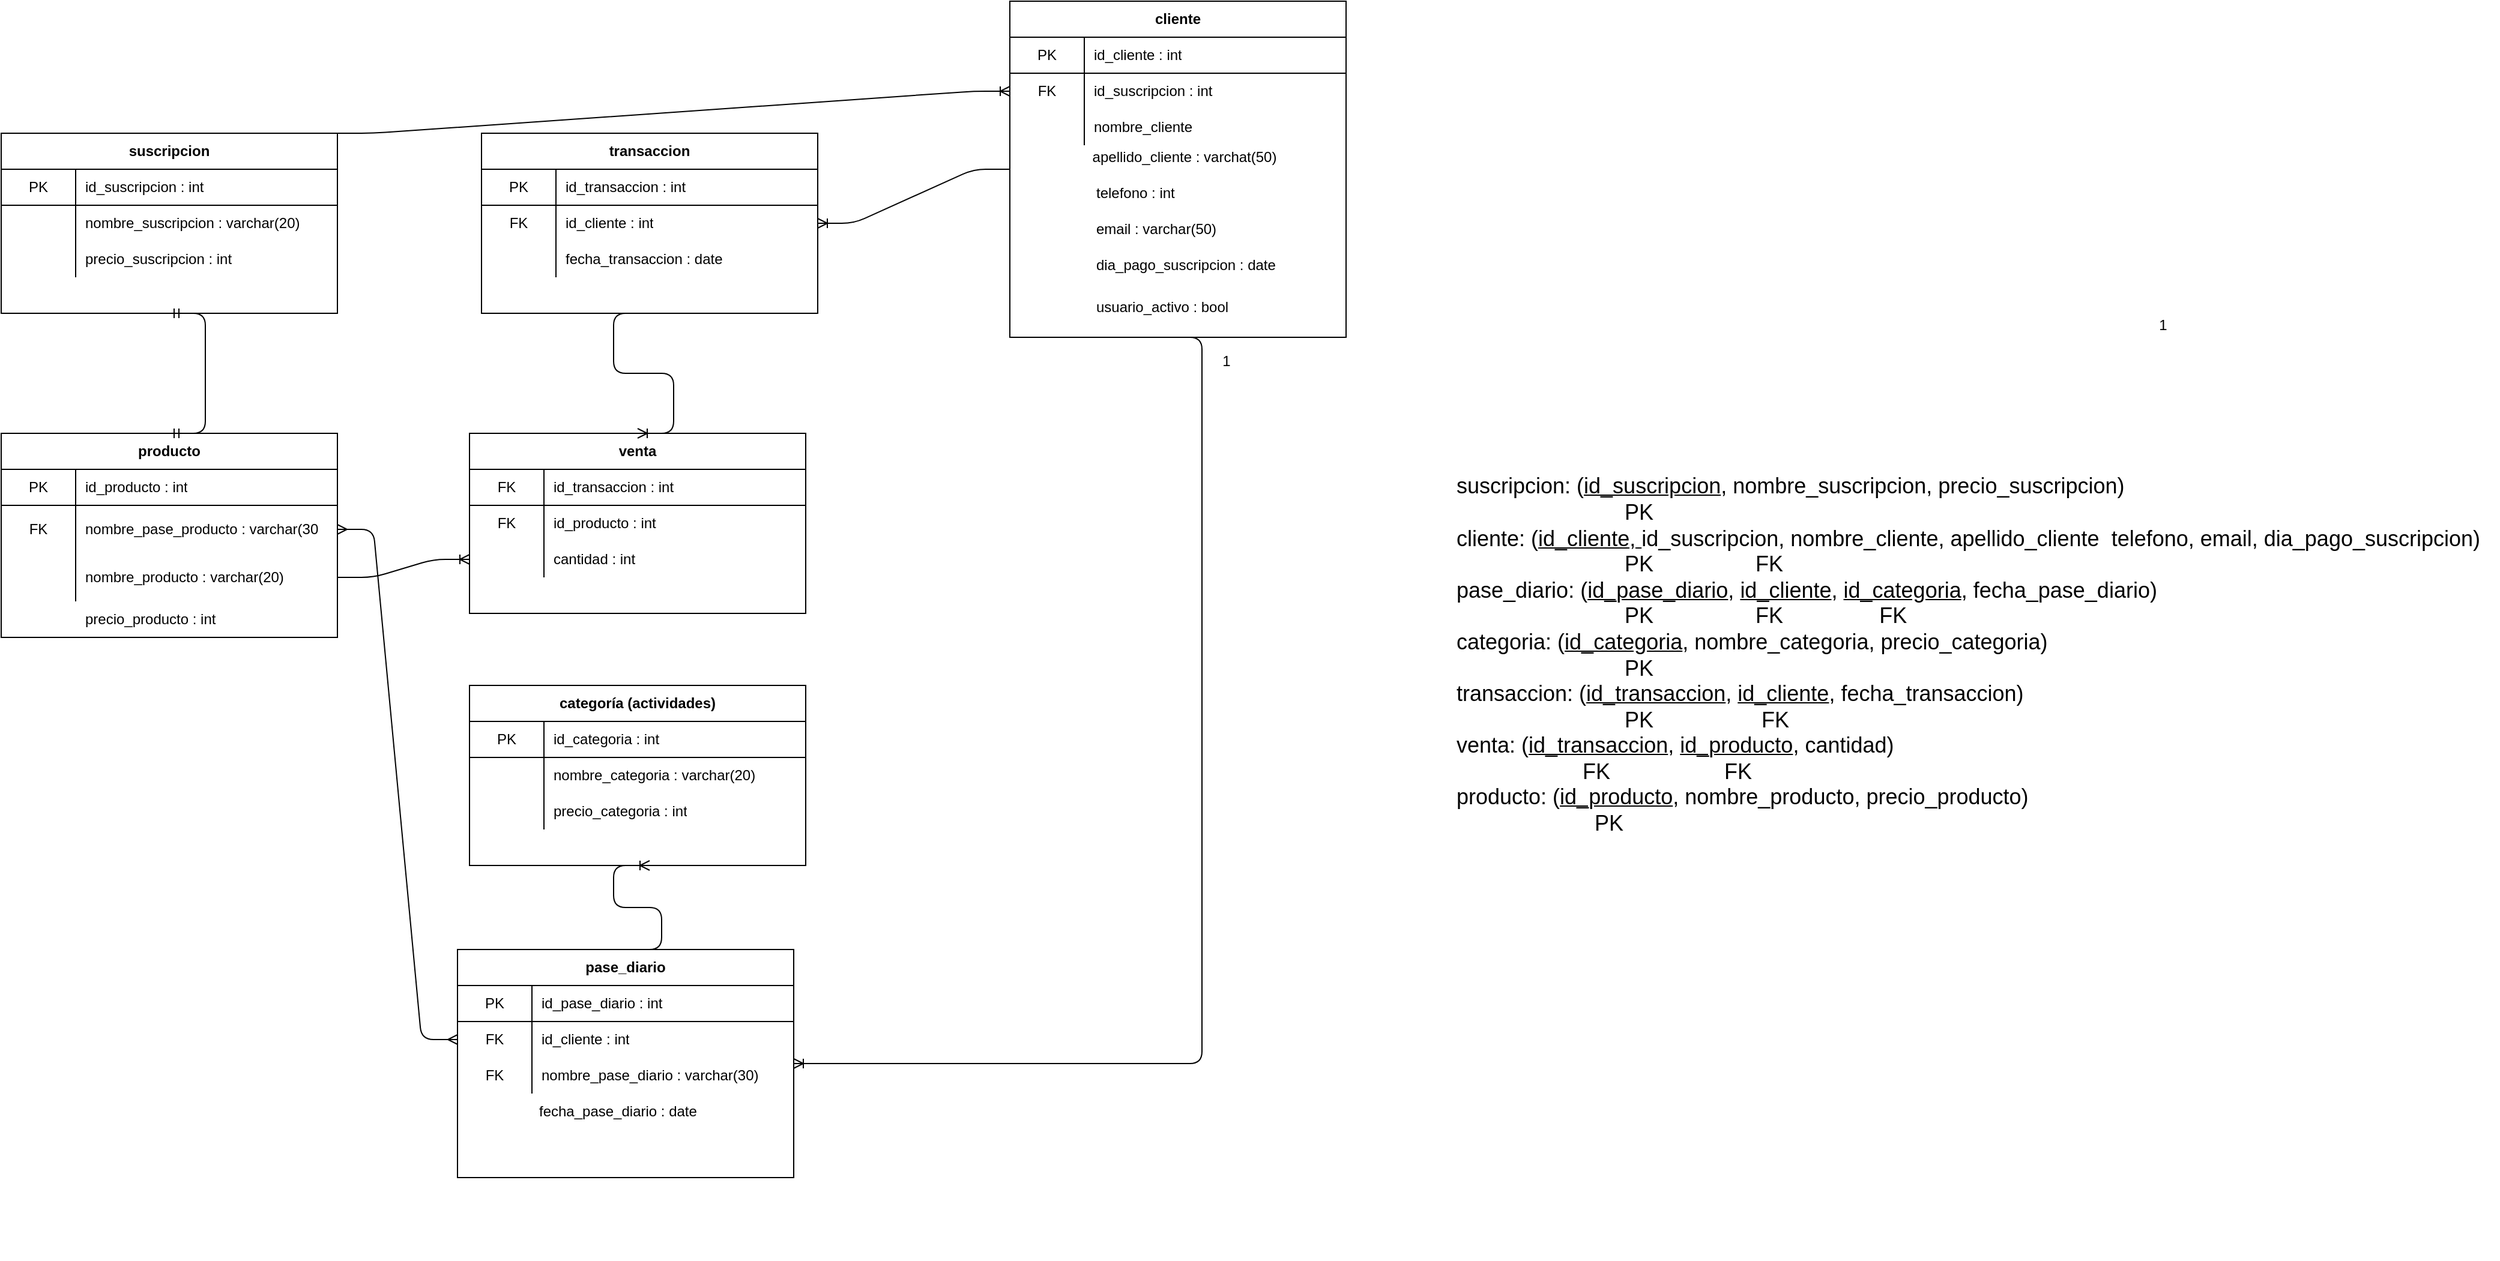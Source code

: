 <mxfile version="14.2.7" type="github">
  <diagram id="dRi1WNuKZ7to45wVX6cX" name="Page-1">
    <mxGraphModel dx="2249" dy="1967" grid="1" gridSize="10" guides="1" tooltips="1" connect="1" arrows="1" fold="1" page="1" pageScale="1" pageWidth="827" pageHeight="1169" math="0" shadow="0">
      <root>
        <mxCell id="0" />
        <mxCell id="1" parent="0" />
        <mxCell id="D7JM032t7icIQJki6IqY-10" value="1" style="text;html=1;resizable=0;autosize=1;align=center;verticalAlign=middle;points=[];fillColor=none;strokeColor=none;rounded=0;" vertex="1" parent="1">
          <mxGeometry x="510" y="240" width="20" height="20" as="geometry" />
        </mxCell>
        <mxCell id="D7JM032t7icIQJki6IqY-12" style="edgeStyle=none;rounded=0;orthogonalLoop=1;jettySize=auto;html=1;" edge="1" parent="1">
          <mxGeometry relative="1" as="geometry">
            <mxPoint x="496.5" y="990.0" as="targetPoint" />
            <mxPoint x="496.5" y="990" as="sourcePoint" />
          </mxGeometry>
        </mxCell>
        <mxCell id="D7JM032t7icIQJki6IqY-31" value="1" style="text;html=1;resizable=0;autosize=1;align=center;verticalAlign=middle;points=[];fillColor=none;strokeColor=none;rounded=0;" vertex="1" parent="1">
          <mxGeometry x="1290" y="210" width="20" height="20" as="geometry" />
        </mxCell>
        <mxCell id="D7JM032t7icIQJki6IqY-44" value="suscripcion" style="shape=table;html=1;whiteSpace=wrap;startSize=30;container=1;collapsible=0;childLayout=tableLayout;fixedRows=1;rowLines=0;fontStyle=1;align=center;" vertex="1" parent="1">
          <mxGeometry x="-500" y="60" width="280" height="150" as="geometry" />
        </mxCell>
        <mxCell id="D7JM032t7icIQJki6IqY-45" value="" style="shape=partialRectangle;html=1;whiteSpace=wrap;collapsible=0;dropTarget=0;pointerEvents=0;fillColor=none;top=0;left=0;bottom=1;right=0;points=[[0,0.5],[1,0.5]];portConstraint=eastwest;" vertex="1" parent="D7JM032t7icIQJki6IqY-44">
          <mxGeometry y="30" width="280" height="30" as="geometry" />
        </mxCell>
        <mxCell id="D7JM032t7icIQJki6IqY-46" value="PK" style="shape=partialRectangle;html=1;whiteSpace=wrap;connectable=0;fillColor=none;top=0;left=0;bottom=0;right=0;overflow=hidden;" vertex="1" parent="D7JM032t7icIQJki6IqY-45">
          <mxGeometry width="62" height="30" as="geometry" />
        </mxCell>
        <mxCell id="D7JM032t7icIQJki6IqY-47" value="id_suscripcion : int" style="shape=partialRectangle;html=1;whiteSpace=wrap;connectable=0;fillColor=none;top=0;left=0;bottom=0;right=0;align=left;spacingLeft=6;overflow=hidden;" vertex="1" parent="D7JM032t7icIQJki6IqY-45">
          <mxGeometry x="62" width="218" height="30" as="geometry" />
        </mxCell>
        <mxCell id="D7JM032t7icIQJki6IqY-48" value="" style="shape=partialRectangle;html=1;whiteSpace=wrap;collapsible=0;dropTarget=0;pointerEvents=0;fillColor=none;top=0;left=0;bottom=0;right=0;points=[[0,0.5],[1,0.5]];portConstraint=eastwest;" vertex="1" parent="D7JM032t7icIQJki6IqY-44">
          <mxGeometry y="60" width="280" height="30" as="geometry" />
        </mxCell>
        <mxCell id="D7JM032t7icIQJki6IqY-49" value="" style="shape=partialRectangle;html=1;whiteSpace=wrap;connectable=0;fillColor=none;top=0;left=0;bottom=0;right=0;overflow=hidden;" vertex="1" parent="D7JM032t7icIQJki6IqY-48">
          <mxGeometry width="62" height="30" as="geometry" />
        </mxCell>
        <mxCell id="D7JM032t7icIQJki6IqY-50" value="nombre_suscripcion : varchar(20)&amp;nbsp;" style="shape=partialRectangle;html=1;whiteSpace=wrap;connectable=0;fillColor=none;top=0;left=0;bottom=0;right=0;align=left;spacingLeft=6;overflow=hidden;" vertex="1" parent="D7JM032t7icIQJki6IqY-48">
          <mxGeometry x="62" width="218" height="30" as="geometry" />
        </mxCell>
        <mxCell id="D7JM032t7icIQJki6IqY-51" value="" style="shape=partialRectangle;html=1;whiteSpace=wrap;collapsible=0;dropTarget=0;pointerEvents=0;fillColor=none;top=0;left=0;bottom=0;right=0;points=[[0,0.5],[1,0.5]];portConstraint=eastwest;" vertex="1" parent="D7JM032t7icIQJki6IqY-44">
          <mxGeometry y="90" width="280" height="30" as="geometry" />
        </mxCell>
        <mxCell id="D7JM032t7icIQJki6IqY-52" value="" style="shape=partialRectangle;html=1;whiteSpace=wrap;connectable=0;fillColor=none;top=0;left=0;bottom=0;right=0;overflow=hidden;" vertex="1" parent="D7JM032t7icIQJki6IqY-51">
          <mxGeometry width="62" height="30" as="geometry" />
        </mxCell>
        <mxCell id="D7JM032t7icIQJki6IqY-53" value="precio_suscripcion : int" style="shape=partialRectangle;html=1;whiteSpace=wrap;connectable=0;fillColor=none;top=0;left=0;bottom=0;right=0;align=left;spacingLeft=6;overflow=hidden;" vertex="1" parent="D7JM032t7icIQJki6IqY-51">
          <mxGeometry x="62" width="218" height="30" as="geometry" />
        </mxCell>
        <mxCell id="D7JM032t7icIQJki6IqY-54" value="cliente" style="shape=table;html=1;whiteSpace=wrap;startSize=30;container=1;collapsible=0;childLayout=tableLayout;fixedRows=1;rowLines=0;fontStyle=1;align=center;" vertex="1" parent="1">
          <mxGeometry x="340" y="-50" width="280" height="280" as="geometry" />
        </mxCell>
        <mxCell id="D7JM032t7icIQJki6IqY-55" value="" style="shape=partialRectangle;html=1;whiteSpace=wrap;collapsible=0;dropTarget=0;pointerEvents=0;fillColor=none;top=0;left=0;bottom=1;right=0;points=[[0,0.5],[1,0.5]];portConstraint=eastwest;" vertex="1" parent="D7JM032t7icIQJki6IqY-54">
          <mxGeometry y="30" width="280" height="30" as="geometry" />
        </mxCell>
        <mxCell id="D7JM032t7icIQJki6IqY-56" value="PK" style="shape=partialRectangle;html=1;whiteSpace=wrap;connectable=0;fillColor=none;top=0;left=0;bottom=0;right=0;overflow=hidden;" vertex="1" parent="D7JM032t7icIQJki6IqY-55">
          <mxGeometry width="62" height="30" as="geometry" />
        </mxCell>
        <mxCell id="D7JM032t7icIQJki6IqY-57" value="id_cliente : int" style="shape=partialRectangle;html=1;whiteSpace=wrap;connectable=0;fillColor=none;top=0;left=0;bottom=0;right=0;align=left;spacingLeft=6;overflow=hidden;" vertex="1" parent="D7JM032t7icIQJki6IqY-55">
          <mxGeometry x="62" width="218" height="30" as="geometry" />
        </mxCell>
        <mxCell id="D7JM032t7icIQJki6IqY-58" value="" style="shape=partialRectangle;html=1;whiteSpace=wrap;collapsible=0;dropTarget=0;pointerEvents=0;fillColor=none;top=0;left=0;bottom=0;right=0;points=[[0,0.5],[1,0.5]];portConstraint=eastwest;" vertex="1" parent="D7JM032t7icIQJki6IqY-54">
          <mxGeometry y="60" width="280" height="30" as="geometry" />
        </mxCell>
        <mxCell id="D7JM032t7icIQJki6IqY-59" value="FK" style="shape=partialRectangle;html=1;whiteSpace=wrap;connectable=0;fillColor=none;top=0;left=0;bottom=0;right=0;overflow=hidden;" vertex="1" parent="D7JM032t7icIQJki6IqY-58">
          <mxGeometry width="62" height="30" as="geometry" />
        </mxCell>
        <mxCell id="D7JM032t7icIQJki6IqY-60" value="id_suscripcion : int" style="shape=partialRectangle;html=1;whiteSpace=wrap;connectable=0;fillColor=none;top=0;left=0;bottom=0;right=0;align=left;spacingLeft=6;overflow=hidden;" vertex="1" parent="D7JM032t7icIQJki6IqY-58">
          <mxGeometry x="62" width="218" height="30" as="geometry" />
        </mxCell>
        <mxCell id="D7JM032t7icIQJki6IqY-61" value="" style="shape=partialRectangle;html=1;whiteSpace=wrap;collapsible=0;dropTarget=0;pointerEvents=0;fillColor=none;top=0;left=0;bottom=0;right=0;points=[[0,0.5],[1,0.5]];portConstraint=eastwest;" vertex="1" parent="D7JM032t7icIQJki6IqY-54">
          <mxGeometry y="90" width="280" height="30" as="geometry" />
        </mxCell>
        <mxCell id="D7JM032t7icIQJki6IqY-62" value="" style="shape=partialRectangle;html=1;whiteSpace=wrap;connectable=0;fillColor=none;top=0;left=0;bottom=0;right=0;overflow=hidden;" vertex="1" parent="D7JM032t7icIQJki6IqY-61">
          <mxGeometry width="62" height="30" as="geometry" />
        </mxCell>
        <mxCell id="D7JM032t7icIQJki6IqY-63" value="nombre_cliente" style="shape=partialRectangle;html=1;whiteSpace=wrap;connectable=0;fillColor=none;top=0;left=0;bottom=0;right=0;align=left;spacingLeft=6;overflow=hidden;" vertex="1" parent="D7JM032t7icIQJki6IqY-61">
          <mxGeometry x="62" width="218" height="30" as="geometry" />
        </mxCell>
        <mxCell id="D7JM032t7icIQJki6IqY-69" value="apellido_cliente : varchat(50)" style="text;html=1;align=center;verticalAlign=middle;resizable=0;points=[];autosize=1;" vertex="1" parent="1">
          <mxGeometry x="400" y="70" width="170" height="20" as="geometry" />
        </mxCell>
        <mxCell id="D7JM032t7icIQJki6IqY-70" value="telefono : int" style="text;html=1;align=left;verticalAlign=middle;resizable=0;points=[];autosize=1;" vertex="1" parent="1">
          <mxGeometry x="410" y="100" width="80" height="20" as="geometry" />
        </mxCell>
        <mxCell id="D7JM032t7icIQJki6IqY-71" value="email : varchar(50)" style="text;html=1;align=left;verticalAlign=middle;resizable=0;points=[];autosize=1;" vertex="1" parent="1">
          <mxGeometry x="410" y="130" width="120" height="20" as="geometry" />
        </mxCell>
        <mxCell id="D7JM032t7icIQJki6IqY-72" value="dia_pago_suscripcion : date" style="text;html=1;align=left;verticalAlign=middle;resizable=0;points=[];autosize=1;" vertex="1" parent="1">
          <mxGeometry x="410" y="160" width="160" height="20" as="geometry" />
        </mxCell>
        <mxCell id="D7JM032t7icIQJki6IqY-88" value="transaccion" style="shape=table;html=1;whiteSpace=wrap;startSize=30;container=1;collapsible=0;childLayout=tableLayout;fixedRows=1;rowLines=0;fontStyle=1;align=center;" vertex="1" parent="1">
          <mxGeometry x="-100" y="60" width="280" height="150" as="geometry" />
        </mxCell>
        <mxCell id="D7JM032t7icIQJki6IqY-89" value="" style="shape=partialRectangle;html=1;whiteSpace=wrap;collapsible=0;dropTarget=0;pointerEvents=0;fillColor=none;top=0;left=0;bottom=1;right=0;points=[[0,0.5],[1,0.5]];portConstraint=eastwest;" vertex="1" parent="D7JM032t7icIQJki6IqY-88">
          <mxGeometry y="30" width="280" height="30" as="geometry" />
        </mxCell>
        <mxCell id="D7JM032t7icIQJki6IqY-90" value="PK" style="shape=partialRectangle;html=1;whiteSpace=wrap;connectable=0;fillColor=none;top=0;left=0;bottom=0;right=0;overflow=hidden;" vertex="1" parent="D7JM032t7icIQJki6IqY-89">
          <mxGeometry width="62" height="30" as="geometry" />
        </mxCell>
        <mxCell id="D7JM032t7icIQJki6IqY-91" value="id_transaccion : int" style="shape=partialRectangle;html=1;whiteSpace=wrap;connectable=0;fillColor=none;top=0;left=0;bottom=0;right=0;align=left;spacingLeft=6;overflow=hidden;" vertex="1" parent="D7JM032t7icIQJki6IqY-89">
          <mxGeometry x="62" width="218" height="30" as="geometry" />
        </mxCell>
        <mxCell id="D7JM032t7icIQJki6IqY-92" value="" style="shape=partialRectangle;html=1;whiteSpace=wrap;collapsible=0;dropTarget=0;pointerEvents=0;fillColor=none;top=0;left=0;bottom=0;right=0;points=[[0,0.5],[1,0.5]];portConstraint=eastwest;" vertex="1" parent="D7JM032t7icIQJki6IqY-88">
          <mxGeometry y="60" width="280" height="30" as="geometry" />
        </mxCell>
        <mxCell id="D7JM032t7icIQJki6IqY-93" value="FK" style="shape=partialRectangle;html=1;whiteSpace=wrap;connectable=0;fillColor=none;top=0;left=0;bottom=0;right=0;overflow=hidden;" vertex="1" parent="D7JM032t7icIQJki6IqY-92">
          <mxGeometry width="62" height="30" as="geometry" />
        </mxCell>
        <mxCell id="D7JM032t7icIQJki6IqY-94" value="id_cliente : int" style="shape=partialRectangle;html=1;whiteSpace=wrap;connectable=0;fillColor=none;top=0;left=0;bottom=0;right=0;align=left;spacingLeft=6;overflow=hidden;" vertex="1" parent="D7JM032t7icIQJki6IqY-92">
          <mxGeometry x="62" width="218" height="30" as="geometry" />
        </mxCell>
        <mxCell id="D7JM032t7icIQJki6IqY-95" value="" style="shape=partialRectangle;html=1;whiteSpace=wrap;collapsible=0;dropTarget=0;pointerEvents=0;fillColor=none;top=0;left=0;bottom=0;right=0;points=[[0,0.5],[1,0.5]];portConstraint=eastwest;" vertex="1" parent="D7JM032t7icIQJki6IqY-88">
          <mxGeometry y="90" width="280" height="30" as="geometry" />
        </mxCell>
        <mxCell id="D7JM032t7icIQJki6IqY-96" value="" style="shape=partialRectangle;html=1;whiteSpace=wrap;connectable=0;fillColor=none;top=0;left=0;bottom=0;right=0;overflow=hidden;" vertex="1" parent="D7JM032t7icIQJki6IqY-95">
          <mxGeometry width="62" height="30" as="geometry" />
        </mxCell>
        <mxCell id="D7JM032t7icIQJki6IqY-97" value="fecha_transaccion : date" style="shape=partialRectangle;html=1;whiteSpace=wrap;connectable=0;fillColor=none;top=0;left=0;bottom=0;right=0;align=left;spacingLeft=6;overflow=hidden;" vertex="1" parent="D7JM032t7icIQJki6IqY-95">
          <mxGeometry x="62" width="218" height="30" as="geometry" />
        </mxCell>
        <mxCell id="D7JM032t7icIQJki6IqY-98" value="pase_diario" style="shape=table;html=1;whiteSpace=wrap;startSize=30;container=1;collapsible=0;childLayout=tableLayout;fixedRows=1;rowLines=0;fontStyle=1;align=center;" vertex="1" parent="1">
          <mxGeometry x="-120" y="740" width="280" height="190" as="geometry" />
        </mxCell>
        <mxCell id="D7JM032t7icIQJki6IqY-99" value="" style="shape=partialRectangle;html=1;whiteSpace=wrap;collapsible=0;dropTarget=0;pointerEvents=0;fillColor=none;top=0;left=0;bottom=1;right=0;points=[[0,0.5],[1,0.5]];portConstraint=eastwest;" vertex="1" parent="D7JM032t7icIQJki6IqY-98">
          <mxGeometry y="30" width="280" height="30" as="geometry" />
        </mxCell>
        <mxCell id="D7JM032t7icIQJki6IqY-100" value="PK" style="shape=partialRectangle;html=1;whiteSpace=wrap;connectable=0;fillColor=none;top=0;left=0;bottom=0;right=0;overflow=hidden;" vertex="1" parent="D7JM032t7icIQJki6IqY-99">
          <mxGeometry width="62" height="30" as="geometry" />
        </mxCell>
        <mxCell id="D7JM032t7icIQJki6IqY-101" value="id_pase_diario : int" style="shape=partialRectangle;html=1;whiteSpace=wrap;connectable=0;fillColor=none;top=0;left=0;bottom=0;right=0;align=left;spacingLeft=6;overflow=hidden;" vertex="1" parent="D7JM032t7icIQJki6IqY-99">
          <mxGeometry x="62" width="218" height="30" as="geometry" />
        </mxCell>
        <mxCell id="D7JM032t7icIQJki6IqY-102" value="" style="shape=partialRectangle;html=1;whiteSpace=wrap;collapsible=0;dropTarget=0;pointerEvents=0;fillColor=none;top=0;left=0;bottom=0;right=0;points=[[0,0.5],[1,0.5]];portConstraint=eastwest;" vertex="1" parent="D7JM032t7icIQJki6IqY-98">
          <mxGeometry y="60" width="280" height="30" as="geometry" />
        </mxCell>
        <mxCell id="D7JM032t7icIQJki6IqY-103" value="FK" style="shape=partialRectangle;html=1;whiteSpace=wrap;connectable=0;fillColor=none;top=0;left=0;bottom=0;right=0;overflow=hidden;" vertex="1" parent="D7JM032t7icIQJki6IqY-102">
          <mxGeometry width="62" height="30" as="geometry" />
        </mxCell>
        <mxCell id="D7JM032t7icIQJki6IqY-104" value="id_cliente : int" style="shape=partialRectangle;html=1;whiteSpace=wrap;connectable=0;fillColor=none;top=0;left=0;bottom=0;right=0;align=left;spacingLeft=6;overflow=hidden;" vertex="1" parent="D7JM032t7icIQJki6IqY-102">
          <mxGeometry x="62" width="218" height="30" as="geometry" />
        </mxCell>
        <mxCell id="D7JM032t7icIQJki6IqY-105" value="" style="shape=partialRectangle;html=1;whiteSpace=wrap;collapsible=0;dropTarget=0;pointerEvents=0;fillColor=none;top=0;left=0;bottom=0;right=0;points=[[0,0.5],[1,0.5]];portConstraint=eastwest;" vertex="1" parent="D7JM032t7icIQJki6IqY-98">
          <mxGeometry y="90" width="280" height="30" as="geometry" />
        </mxCell>
        <mxCell id="D7JM032t7icIQJki6IqY-106" value="FK" style="shape=partialRectangle;html=1;whiteSpace=wrap;connectable=0;fillColor=none;top=0;left=0;bottom=0;right=0;overflow=hidden;" vertex="1" parent="D7JM032t7icIQJki6IqY-105">
          <mxGeometry width="62" height="30" as="geometry" />
        </mxCell>
        <mxCell id="D7JM032t7icIQJki6IqY-107" value="nombre_pase_diario : varchar(30)" style="shape=partialRectangle;html=1;whiteSpace=wrap;connectable=0;fillColor=none;top=0;left=0;bottom=0;right=0;align=left;spacingLeft=6;overflow=hidden;" vertex="1" parent="D7JM032t7icIQJki6IqY-105">
          <mxGeometry x="62" width="218" height="30" as="geometry" />
        </mxCell>
        <mxCell id="D7JM032t7icIQJki6IqY-108" value="categoría (actividades)" style="shape=table;html=1;whiteSpace=wrap;startSize=30;container=1;collapsible=0;childLayout=tableLayout;fixedRows=1;rowLines=0;fontStyle=1;align=center;" vertex="1" parent="1">
          <mxGeometry x="-110" y="520" width="280" height="150" as="geometry" />
        </mxCell>
        <mxCell id="D7JM032t7icIQJki6IqY-109" value="" style="shape=partialRectangle;html=1;whiteSpace=wrap;collapsible=0;dropTarget=0;pointerEvents=0;fillColor=none;top=0;left=0;bottom=1;right=0;points=[[0,0.5],[1,0.5]];portConstraint=eastwest;" vertex="1" parent="D7JM032t7icIQJki6IqY-108">
          <mxGeometry y="30" width="280" height="30" as="geometry" />
        </mxCell>
        <mxCell id="D7JM032t7icIQJki6IqY-110" value="PK" style="shape=partialRectangle;html=1;whiteSpace=wrap;connectable=0;fillColor=none;top=0;left=0;bottom=0;right=0;overflow=hidden;" vertex="1" parent="D7JM032t7icIQJki6IqY-109">
          <mxGeometry width="62" height="30" as="geometry" />
        </mxCell>
        <mxCell id="D7JM032t7icIQJki6IqY-111" value="id_categoria : int" style="shape=partialRectangle;html=1;whiteSpace=wrap;connectable=0;fillColor=none;top=0;left=0;bottom=0;right=0;align=left;spacingLeft=6;overflow=hidden;" vertex="1" parent="D7JM032t7icIQJki6IqY-109">
          <mxGeometry x="62" width="218" height="30" as="geometry" />
        </mxCell>
        <mxCell id="D7JM032t7icIQJki6IqY-112" value="" style="shape=partialRectangle;html=1;whiteSpace=wrap;collapsible=0;dropTarget=0;pointerEvents=0;fillColor=none;top=0;left=0;bottom=0;right=0;points=[[0,0.5],[1,0.5]];portConstraint=eastwest;" vertex="1" parent="D7JM032t7icIQJki6IqY-108">
          <mxGeometry y="60" width="280" height="30" as="geometry" />
        </mxCell>
        <mxCell id="D7JM032t7icIQJki6IqY-113" value="" style="shape=partialRectangle;html=1;whiteSpace=wrap;connectable=0;fillColor=none;top=0;left=0;bottom=0;right=0;overflow=hidden;" vertex="1" parent="D7JM032t7icIQJki6IqY-112">
          <mxGeometry width="62" height="30" as="geometry" />
        </mxCell>
        <mxCell id="D7JM032t7icIQJki6IqY-114" value="nombre_categoria : varchar(20)&amp;nbsp;" style="shape=partialRectangle;html=1;whiteSpace=wrap;connectable=0;fillColor=none;top=0;left=0;bottom=0;right=0;align=left;spacingLeft=6;overflow=hidden;" vertex="1" parent="D7JM032t7icIQJki6IqY-112">
          <mxGeometry x="62" width="218" height="30" as="geometry" />
        </mxCell>
        <mxCell id="D7JM032t7icIQJki6IqY-115" value="" style="shape=partialRectangle;html=1;whiteSpace=wrap;collapsible=0;dropTarget=0;pointerEvents=0;fillColor=none;top=0;left=0;bottom=0;right=0;points=[[0,0.5],[1,0.5]];portConstraint=eastwest;" vertex="1" parent="D7JM032t7icIQJki6IqY-108">
          <mxGeometry y="90" width="280" height="30" as="geometry" />
        </mxCell>
        <mxCell id="D7JM032t7icIQJki6IqY-116" value="" style="shape=partialRectangle;html=1;whiteSpace=wrap;connectable=0;fillColor=none;top=0;left=0;bottom=0;right=0;overflow=hidden;" vertex="1" parent="D7JM032t7icIQJki6IqY-115">
          <mxGeometry width="62" height="30" as="geometry" />
        </mxCell>
        <mxCell id="D7JM032t7icIQJki6IqY-117" value="precio_categoria&amp;nbsp;: int" style="shape=partialRectangle;html=1;whiteSpace=wrap;connectable=0;fillColor=none;top=0;left=0;bottom=0;right=0;align=left;spacingLeft=6;overflow=hidden;" vertex="1" parent="D7JM032t7icIQJki6IqY-115">
          <mxGeometry x="62" width="218" height="30" as="geometry" />
        </mxCell>
        <mxCell id="D7JM032t7icIQJki6IqY-118" value="venta" style="shape=table;html=1;whiteSpace=wrap;startSize=30;container=1;collapsible=0;childLayout=tableLayout;fixedRows=1;rowLines=0;fontStyle=1;align=center;" vertex="1" parent="1">
          <mxGeometry x="-110" y="310" width="280" height="150" as="geometry" />
        </mxCell>
        <mxCell id="D7JM032t7icIQJki6IqY-119" value="" style="shape=partialRectangle;html=1;whiteSpace=wrap;collapsible=0;dropTarget=0;pointerEvents=0;fillColor=none;top=0;left=0;bottom=1;right=0;points=[[0,0.5],[1,0.5]];portConstraint=eastwest;" vertex="1" parent="D7JM032t7icIQJki6IqY-118">
          <mxGeometry y="30" width="280" height="30" as="geometry" />
        </mxCell>
        <mxCell id="D7JM032t7icIQJki6IqY-120" value="FK" style="shape=partialRectangle;html=1;whiteSpace=wrap;connectable=0;fillColor=none;top=0;left=0;bottom=0;right=0;overflow=hidden;" vertex="1" parent="D7JM032t7icIQJki6IqY-119">
          <mxGeometry width="62" height="30" as="geometry" />
        </mxCell>
        <mxCell id="D7JM032t7icIQJki6IqY-121" value="id_transaccion : int" style="shape=partialRectangle;html=1;whiteSpace=wrap;connectable=0;fillColor=none;top=0;left=0;bottom=0;right=0;align=left;spacingLeft=6;overflow=hidden;" vertex="1" parent="D7JM032t7icIQJki6IqY-119">
          <mxGeometry x="62" width="218" height="30" as="geometry" />
        </mxCell>
        <mxCell id="D7JM032t7icIQJki6IqY-122" value="" style="shape=partialRectangle;html=1;whiteSpace=wrap;collapsible=0;dropTarget=0;pointerEvents=0;fillColor=none;top=0;left=0;bottom=0;right=0;points=[[0,0.5],[1,0.5]];portConstraint=eastwest;" vertex="1" parent="D7JM032t7icIQJki6IqY-118">
          <mxGeometry y="60" width="280" height="30" as="geometry" />
        </mxCell>
        <mxCell id="D7JM032t7icIQJki6IqY-123" value="FK" style="shape=partialRectangle;html=1;whiteSpace=wrap;connectable=0;fillColor=none;top=0;left=0;bottom=0;right=0;overflow=hidden;" vertex="1" parent="D7JM032t7icIQJki6IqY-122">
          <mxGeometry width="62" height="30" as="geometry" />
        </mxCell>
        <mxCell id="D7JM032t7icIQJki6IqY-124" value="id_producto : int&amp;nbsp;" style="shape=partialRectangle;html=1;whiteSpace=wrap;connectable=0;fillColor=none;top=0;left=0;bottom=0;right=0;align=left;spacingLeft=6;overflow=hidden;" vertex="1" parent="D7JM032t7icIQJki6IqY-122">
          <mxGeometry x="62" width="218" height="30" as="geometry" />
        </mxCell>
        <mxCell id="D7JM032t7icIQJki6IqY-125" value="" style="shape=partialRectangle;html=1;whiteSpace=wrap;collapsible=0;dropTarget=0;pointerEvents=0;fillColor=none;top=0;left=0;bottom=0;right=0;points=[[0,0.5],[1,0.5]];portConstraint=eastwest;" vertex="1" parent="D7JM032t7icIQJki6IqY-118">
          <mxGeometry y="90" width="280" height="30" as="geometry" />
        </mxCell>
        <mxCell id="D7JM032t7icIQJki6IqY-126" value="" style="shape=partialRectangle;html=1;whiteSpace=wrap;connectable=0;fillColor=none;top=0;left=0;bottom=0;right=0;overflow=hidden;" vertex="1" parent="D7JM032t7icIQJki6IqY-125">
          <mxGeometry width="62" height="30" as="geometry" />
        </mxCell>
        <mxCell id="D7JM032t7icIQJki6IqY-127" value="cantidad : int" style="shape=partialRectangle;html=1;whiteSpace=wrap;connectable=0;fillColor=none;top=0;left=0;bottom=0;right=0;align=left;spacingLeft=6;overflow=hidden;" vertex="1" parent="D7JM032t7icIQJki6IqY-125">
          <mxGeometry x="62" width="218" height="30" as="geometry" />
        </mxCell>
        <mxCell id="D7JM032t7icIQJki6IqY-128" value="fecha_pase_diario : date" style="shape=partialRectangle;html=1;whiteSpace=wrap;connectable=0;fillColor=none;top=0;left=0;bottom=0;right=0;align=left;spacingLeft=6;overflow=hidden;" vertex="1" parent="1">
          <mxGeometry x="-60" y="860" width="218" height="30" as="geometry" />
        </mxCell>
        <mxCell id="D7JM032t7icIQJki6IqY-129" value="producto" style="shape=table;html=1;whiteSpace=wrap;startSize=30;container=1;collapsible=0;childLayout=tableLayout;fixedRows=1;rowLines=0;fontStyle=1;align=center;" vertex="1" parent="1">
          <mxGeometry x="-500" y="310" width="280" height="170" as="geometry" />
        </mxCell>
        <mxCell id="D7JM032t7icIQJki6IqY-130" value="" style="shape=partialRectangle;html=1;whiteSpace=wrap;collapsible=0;dropTarget=0;pointerEvents=0;fillColor=none;top=0;left=0;bottom=1;right=0;points=[[0,0.5],[1,0.5]];portConstraint=eastwest;" vertex="1" parent="D7JM032t7icIQJki6IqY-129">
          <mxGeometry y="30" width="280" height="30" as="geometry" />
        </mxCell>
        <mxCell id="D7JM032t7icIQJki6IqY-131" value="PK" style="shape=partialRectangle;html=1;whiteSpace=wrap;connectable=0;fillColor=none;top=0;left=0;bottom=0;right=0;overflow=hidden;" vertex="1" parent="D7JM032t7icIQJki6IqY-130">
          <mxGeometry width="62" height="30" as="geometry" />
        </mxCell>
        <mxCell id="D7JM032t7icIQJki6IqY-132" value="id_producto : int" style="shape=partialRectangle;html=1;whiteSpace=wrap;connectable=0;fillColor=none;top=0;left=0;bottom=0;right=0;align=left;spacingLeft=6;overflow=hidden;" vertex="1" parent="D7JM032t7icIQJki6IqY-130">
          <mxGeometry x="62" width="218" height="30" as="geometry" />
        </mxCell>
        <mxCell id="D7JM032t7icIQJki6IqY-136" value="" style="shape=partialRectangle;html=1;whiteSpace=wrap;collapsible=0;dropTarget=0;pointerEvents=0;fillColor=none;top=0;left=0;bottom=0;right=0;points=[[0,0.5],[1,0.5]];portConstraint=eastwest;" vertex="1" parent="D7JM032t7icIQJki6IqY-129">
          <mxGeometry y="60" width="280" height="40" as="geometry" />
        </mxCell>
        <mxCell id="D7JM032t7icIQJki6IqY-137" value="FK" style="shape=partialRectangle;html=1;whiteSpace=wrap;connectable=0;fillColor=none;top=0;left=0;bottom=0;right=0;overflow=hidden;" vertex="1" parent="D7JM032t7icIQJki6IqY-136">
          <mxGeometry width="62" height="40" as="geometry" />
        </mxCell>
        <mxCell id="D7JM032t7icIQJki6IqY-138" value="nombre_pase_producto : varchar(30" style="shape=partialRectangle;html=1;whiteSpace=wrap;connectable=0;fillColor=none;top=0;left=0;bottom=0;right=0;align=left;spacingLeft=6;overflow=hidden;" vertex="1" parent="D7JM032t7icIQJki6IqY-136">
          <mxGeometry x="62" width="218" height="40" as="geometry" />
        </mxCell>
        <mxCell id="D7JM032t7icIQJki6IqY-133" value="" style="shape=partialRectangle;html=1;whiteSpace=wrap;collapsible=0;dropTarget=0;pointerEvents=0;fillColor=none;top=0;left=0;bottom=0;right=0;points=[[0,0.5],[1,0.5]];portConstraint=eastwest;" vertex="1" parent="D7JM032t7icIQJki6IqY-129">
          <mxGeometry y="100" width="280" height="40" as="geometry" />
        </mxCell>
        <mxCell id="D7JM032t7icIQJki6IqY-134" value="" style="shape=partialRectangle;html=1;whiteSpace=wrap;connectable=0;fillColor=none;top=0;left=0;bottom=0;right=0;overflow=hidden;" vertex="1" parent="D7JM032t7icIQJki6IqY-133">
          <mxGeometry width="62" height="40" as="geometry" />
        </mxCell>
        <mxCell id="D7JM032t7icIQJki6IqY-135" value="nombre_producto : varchar(20)&amp;nbsp;" style="shape=partialRectangle;html=1;whiteSpace=wrap;connectable=0;fillColor=none;top=0;left=0;bottom=0;right=0;align=left;spacingLeft=6;overflow=hidden;" vertex="1" parent="D7JM032t7icIQJki6IqY-133">
          <mxGeometry x="62" width="218" height="40" as="geometry" />
        </mxCell>
        <mxCell id="D7JM032t7icIQJki6IqY-140" value="" style="edgeStyle=entityRelationEdgeStyle;fontSize=12;html=1;endArrow=ERoneToMany;entryX=1;entryY=0.5;entryDx=0;entryDy=0;" edge="1" parent="1" target="D7JM032t7icIQJki6IqY-98">
          <mxGeometry width="100" height="100" relative="1" as="geometry">
            <mxPoint x="470" y="230" as="sourcePoint" />
            <mxPoint x="600" y="220.5" as="targetPoint" />
          </mxGeometry>
        </mxCell>
        <mxCell id="D7JM032t7icIQJki6IqY-144" value="&lt;font style=&quot;font-size: 18px&quot;&gt;suscripcion: (&lt;u&gt;id_suscripcion&lt;/u&gt;, nombre_suscripcion, precio_suscripcion)&lt;br&gt;&amp;nbsp; &amp;nbsp; &amp;nbsp; &amp;nbsp; &amp;nbsp; &amp;nbsp; &amp;nbsp; &amp;nbsp; &amp;nbsp; &amp;nbsp; &amp;nbsp; &amp;nbsp; &amp;nbsp; &amp;nbsp; PK&lt;br&gt;cliente: (&lt;u&gt;id_cliente, &lt;/u&gt;id_suscripcion, nombre_cliente, apellido_cliente&amp;nbsp; telefono, email, dia_pago_suscripcion)&lt;br&gt;&amp;nbsp; &amp;nbsp; &amp;nbsp; &amp;nbsp; &amp;nbsp; &amp;nbsp; &amp;nbsp; &amp;nbsp; &amp;nbsp; &amp;nbsp; &amp;nbsp; &amp;nbsp; &amp;nbsp; &amp;nbsp; PK&amp;nbsp; &amp;nbsp; &amp;nbsp; &amp;nbsp; &amp;nbsp; &amp;nbsp; &amp;nbsp; &amp;nbsp; &amp;nbsp;FK&lt;br&gt;pase_diario: (&lt;u&gt;id_pase_diario&lt;/u&gt;, &lt;u&gt;id_cliente&lt;/u&gt;, &lt;u&gt;id_categoria&lt;/u&gt;, fecha_pase_diario)&lt;br&gt;&amp;nbsp; &amp;nbsp; &amp;nbsp; &amp;nbsp; &amp;nbsp; &amp;nbsp; &amp;nbsp; &amp;nbsp; &amp;nbsp; &amp;nbsp; &amp;nbsp; &amp;nbsp; &amp;nbsp; &amp;nbsp; PK&amp;nbsp; &amp;nbsp; &amp;nbsp; &amp;nbsp; &amp;nbsp; &amp;nbsp; &amp;nbsp; &amp;nbsp; &amp;nbsp;FK&amp;nbsp; &amp;nbsp; &amp;nbsp; &amp;nbsp; &amp;nbsp; &amp;nbsp; &amp;nbsp; &amp;nbsp; FK&lt;br&gt;categoria: (&lt;u&gt;id_categoria&lt;/u&gt;, nombre_categoria, precio_categoria)&lt;br&gt;&amp;nbsp; &amp;nbsp; &amp;nbsp; &amp;nbsp; &amp;nbsp; &amp;nbsp; &amp;nbsp; &amp;nbsp; &amp;nbsp; &amp;nbsp; &amp;nbsp; &amp;nbsp; &amp;nbsp; &amp;nbsp; PK&lt;br&gt;transaccion: (&lt;u&gt;id_transaccion&lt;/u&gt;, &lt;u&gt;id_cliente&lt;/u&gt;, fecha_transaccion)&lt;br&gt;&amp;nbsp; &amp;nbsp; &amp;nbsp; &amp;nbsp; &amp;nbsp; &amp;nbsp; &amp;nbsp; &amp;nbsp; &amp;nbsp; &amp;nbsp; &amp;nbsp; &amp;nbsp; &amp;nbsp; &amp;nbsp; PK&amp;nbsp; &amp;nbsp; &amp;nbsp; &amp;nbsp; &amp;nbsp; &amp;nbsp; &amp;nbsp; &amp;nbsp; &amp;nbsp; FK&lt;br&gt;venta: (&lt;u&gt;id_transaccion&lt;/u&gt;, &lt;u&gt;id_producto&lt;/u&gt;, cantidad)&lt;br&gt;&amp;nbsp; &amp;nbsp; &amp;nbsp; &amp;nbsp; &amp;nbsp; &amp;nbsp; &amp;nbsp; &amp;nbsp; &amp;nbsp; &amp;nbsp; &amp;nbsp;FK&amp;nbsp; &amp;nbsp; &amp;nbsp; &amp;nbsp; &amp;nbsp; &amp;nbsp; &amp;nbsp; &amp;nbsp; &amp;nbsp; &amp;nbsp;FK&lt;br&gt;producto: (&lt;u&gt;id_producto&lt;/u&gt;, nombre_producto, precio_producto)&lt;br&gt;&amp;nbsp; &amp;nbsp; &amp;nbsp; &amp;nbsp; &amp;nbsp; &amp;nbsp; &amp;nbsp; &amp;nbsp; &amp;nbsp; &amp;nbsp; &amp;nbsp; &amp;nbsp;PK&lt;br&gt;&lt;/font&gt;" style="text;html=1;strokeColor=none;fillColor=none;align=left;verticalAlign=middle;whiteSpace=wrap;rounded=0;" vertex="1" parent="1">
          <mxGeometry x="710" y="330" width="870" height="330" as="geometry" />
        </mxCell>
        <mxCell id="D7JM032t7icIQJki6IqY-145" value="usuario_activo : bool" style="text;html=1;align=left;verticalAlign=middle;resizable=0;points=[];autosize=1;" vertex="1" parent="1">
          <mxGeometry x="410" y="195" width="130" height="20" as="geometry" />
        </mxCell>
        <mxCell id="D7JM032t7icIQJki6IqY-147" value="" style="edgeStyle=entityRelationEdgeStyle;fontSize=12;html=1;endArrow=ERoneToMany;entryX=1;entryY=0.5;entryDx=0;entryDy=0;exitX=0;exitY=0.5;exitDx=0;exitDy=0;" edge="1" parent="1" source="D7JM032t7icIQJki6IqY-54" target="D7JM032t7icIQJki6IqY-92">
          <mxGeometry width="100" height="100" relative="1" as="geometry">
            <mxPoint x="210" y="300" as="sourcePoint" />
            <mxPoint x="310" y="200" as="targetPoint" />
          </mxGeometry>
        </mxCell>
        <mxCell id="D7JM032t7icIQJki6IqY-148" value="" style="edgeStyle=entityRelationEdgeStyle;fontSize=12;html=1;endArrow=ERoneToMany;entryX=0;entryY=0.5;entryDx=0;entryDy=0;exitX=1;exitY=0;exitDx=0;exitDy=0;" edge="1" parent="1" source="D7JM032t7icIQJki6IqY-44" target="D7JM032t7icIQJki6IqY-58">
          <mxGeometry width="100" height="100" relative="1" as="geometry">
            <mxPoint x="-170" y="-30" as="sourcePoint" />
            <mxPoint x="-330" y="15" as="targetPoint" />
          </mxGeometry>
        </mxCell>
        <mxCell id="D7JM032t7icIQJki6IqY-149" value="" style="edgeStyle=entityRelationEdgeStyle;fontSize=12;html=1;endArrow=ERoneToMany;entryX=0.5;entryY=0;entryDx=0;entryDy=0;exitX=0.5;exitY=1;exitDx=0;exitDy=0;" edge="1" parent="1" source="D7JM032t7icIQJki6IqY-88" target="D7JM032t7icIQJki6IqY-118">
          <mxGeometry width="100" height="100" relative="1" as="geometry">
            <mxPoint x="80" y="270" as="sourcePoint" />
            <mxPoint x="-80" y="315" as="targetPoint" />
          </mxGeometry>
        </mxCell>
        <mxCell id="D7JM032t7icIQJki6IqY-151" value="" style="edgeStyle=entityRelationEdgeStyle;fontSize=12;html=1;endArrow=ERmandOne;startArrow=ERmandOne;entryX=0.5;entryY=1;entryDx=0;entryDy=0;exitX=0.5;exitY=0;exitDx=0;exitDy=0;" edge="1" parent="1" source="D7JM032t7icIQJki6IqY-129" target="D7JM032t7icIQJki6IqY-44">
          <mxGeometry width="100" height="100" relative="1" as="geometry">
            <mxPoint x="-380" y="340" as="sourcePoint" />
            <mxPoint x="-280" y="240" as="targetPoint" />
          </mxGeometry>
        </mxCell>
        <mxCell id="D7JM032t7icIQJki6IqY-153" value="" style="edgeStyle=entityRelationEdgeStyle;fontSize=12;html=1;endArrow=ERmany;startArrow=ERmany;entryX=0;entryY=0.5;entryDx=0;entryDy=0;exitX=1;exitY=0.5;exitDx=0;exitDy=0;" edge="1" parent="1" source="D7JM032t7icIQJki6IqY-136" target="D7JM032t7icIQJki6IqY-102">
          <mxGeometry width="100" height="100" relative="1" as="geometry">
            <mxPoint x="220" y="770" as="sourcePoint" />
            <mxPoint x="350" y="520" as="targetPoint" />
          </mxGeometry>
        </mxCell>
        <mxCell id="D7JM032t7icIQJki6IqY-154" value="" style="edgeStyle=entityRelationEdgeStyle;fontSize=12;html=1;endArrow=ERoneToMany;entryX=0;entryY=0.5;entryDx=0;entryDy=0;exitX=1;exitY=0.5;exitDx=0;exitDy=0;" edge="1" parent="1" source="D7JM032t7icIQJki6IqY-133" target="D7JM032t7icIQJki6IqY-125">
          <mxGeometry width="100" height="100" relative="1" as="geometry">
            <mxPoint x="384" y="430" as="sourcePoint" />
            <mxPoint x="224" y="475" as="targetPoint" />
          </mxGeometry>
        </mxCell>
        <mxCell id="D7JM032t7icIQJki6IqY-155" value="" style="edgeStyle=entityRelationEdgeStyle;fontSize=12;html=1;endArrow=ERoneToMany;exitX=0.5;exitY=0;exitDx=0;exitDy=0;" edge="1" parent="1" source="D7JM032t7icIQJki6IqY-98">
          <mxGeometry width="100" height="100" relative="1" as="geometry">
            <mxPoint x="40" y="695" as="sourcePoint" />
            <mxPoint x="40" y="670" as="targetPoint" />
          </mxGeometry>
        </mxCell>
        <mxCell id="D7JM032t7icIQJki6IqY-156" value="" style="shape=partialRectangle;html=1;whiteSpace=wrap;collapsible=0;dropTarget=0;pointerEvents=0;fillColor=none;top=0;left=0;bottom=0;right=0;points=[[0,0.5],[1,0.5]];portConstraint=eastwest;" vertex="1" parent="1">
          <mxGeometry x="-500" y="450" width="280" height="30" as="geometry" />
        </mxCell>
        <mxCell id="D7JM032t7icIQJki6IqY-158" value="precio_producto : int" style="shape=partialRectangle;html=1;whiteSpace=wrap;connectable=0;fillColor=none;top=0;left=0;bottom=0;right=0;align=left;spacingLeft=6;overflow=hidden;" vertex="1" parent="D7JM032t7icIQJki6IqY-156">
          <mxGeometry x="62" width="218" height="30" as="geometry" />
        </mxCell>
      </root>
    </mxGraphModel>
  </diagram>
</mxfile>
